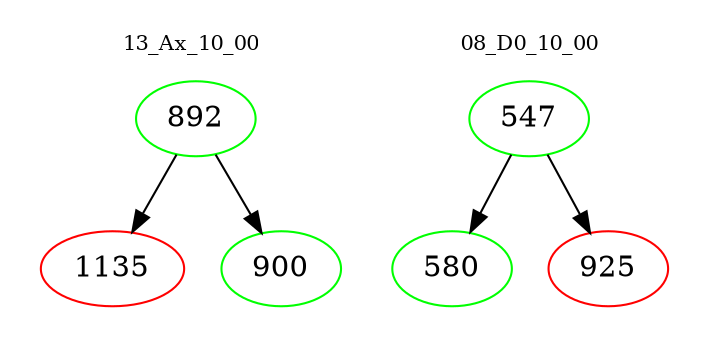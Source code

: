 digraph{
subgraph cluster_0 {
color = white
label = "13_Ax_10_00";
fontsize=10;
T0_892 [label="892", color="green"]
T0_892 -> T0_1135 [color="black"]
T0_1135 [label="1135", color="red"]
T0_892 -> T0_900 [color="black"]
T0_900 [label="900", color="green"]
}
subgraph cluster_1 {
color = white
label = "08_D0_10_00";
fontsize=10;
T1_547 [label="547", color="green"]
T1_547 -> T1_580 [color="black"]
T1_580 [label="580", color="green"]
T1_547 -> T1_925 [color="black"]
T1_925 [label="925", color="red"]
}
}
